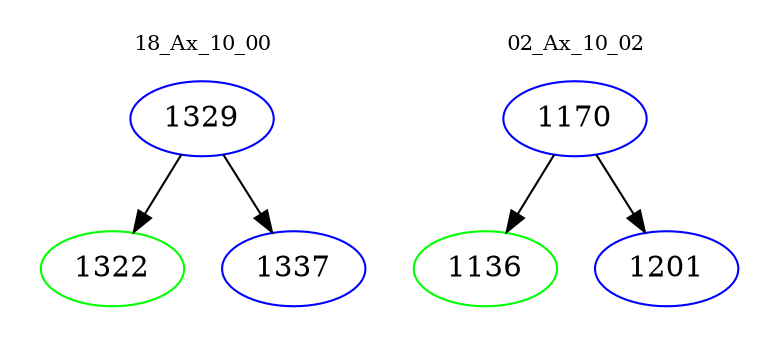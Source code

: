 digraph{
subgraph cluster_0 {
color = white
label = "18_Ax_10_00";
fontsize=10;
T0_1329 [label="1329", color="blue"]
T0_1329 -> T0_1322 [color="black"]
T0_1322 [label="1322", color="green"]
T0_1329 -> T0_1337 [color="black"]
T0_1337 [label="1337", color="blue"]
}
subgraph cluster_1 {
color = white
label = "02_Ax_10_02";
fontsize=10;
T1_1170 [label="1170", color="blue"]
T1_1170 -> T1_1136 [color="black"]
T1_1136 [label="1136", color="green"]
T1_1170 -> T1_1201 [color="black"]
T1_1201 [label="1201", color="blue"]
}
}
